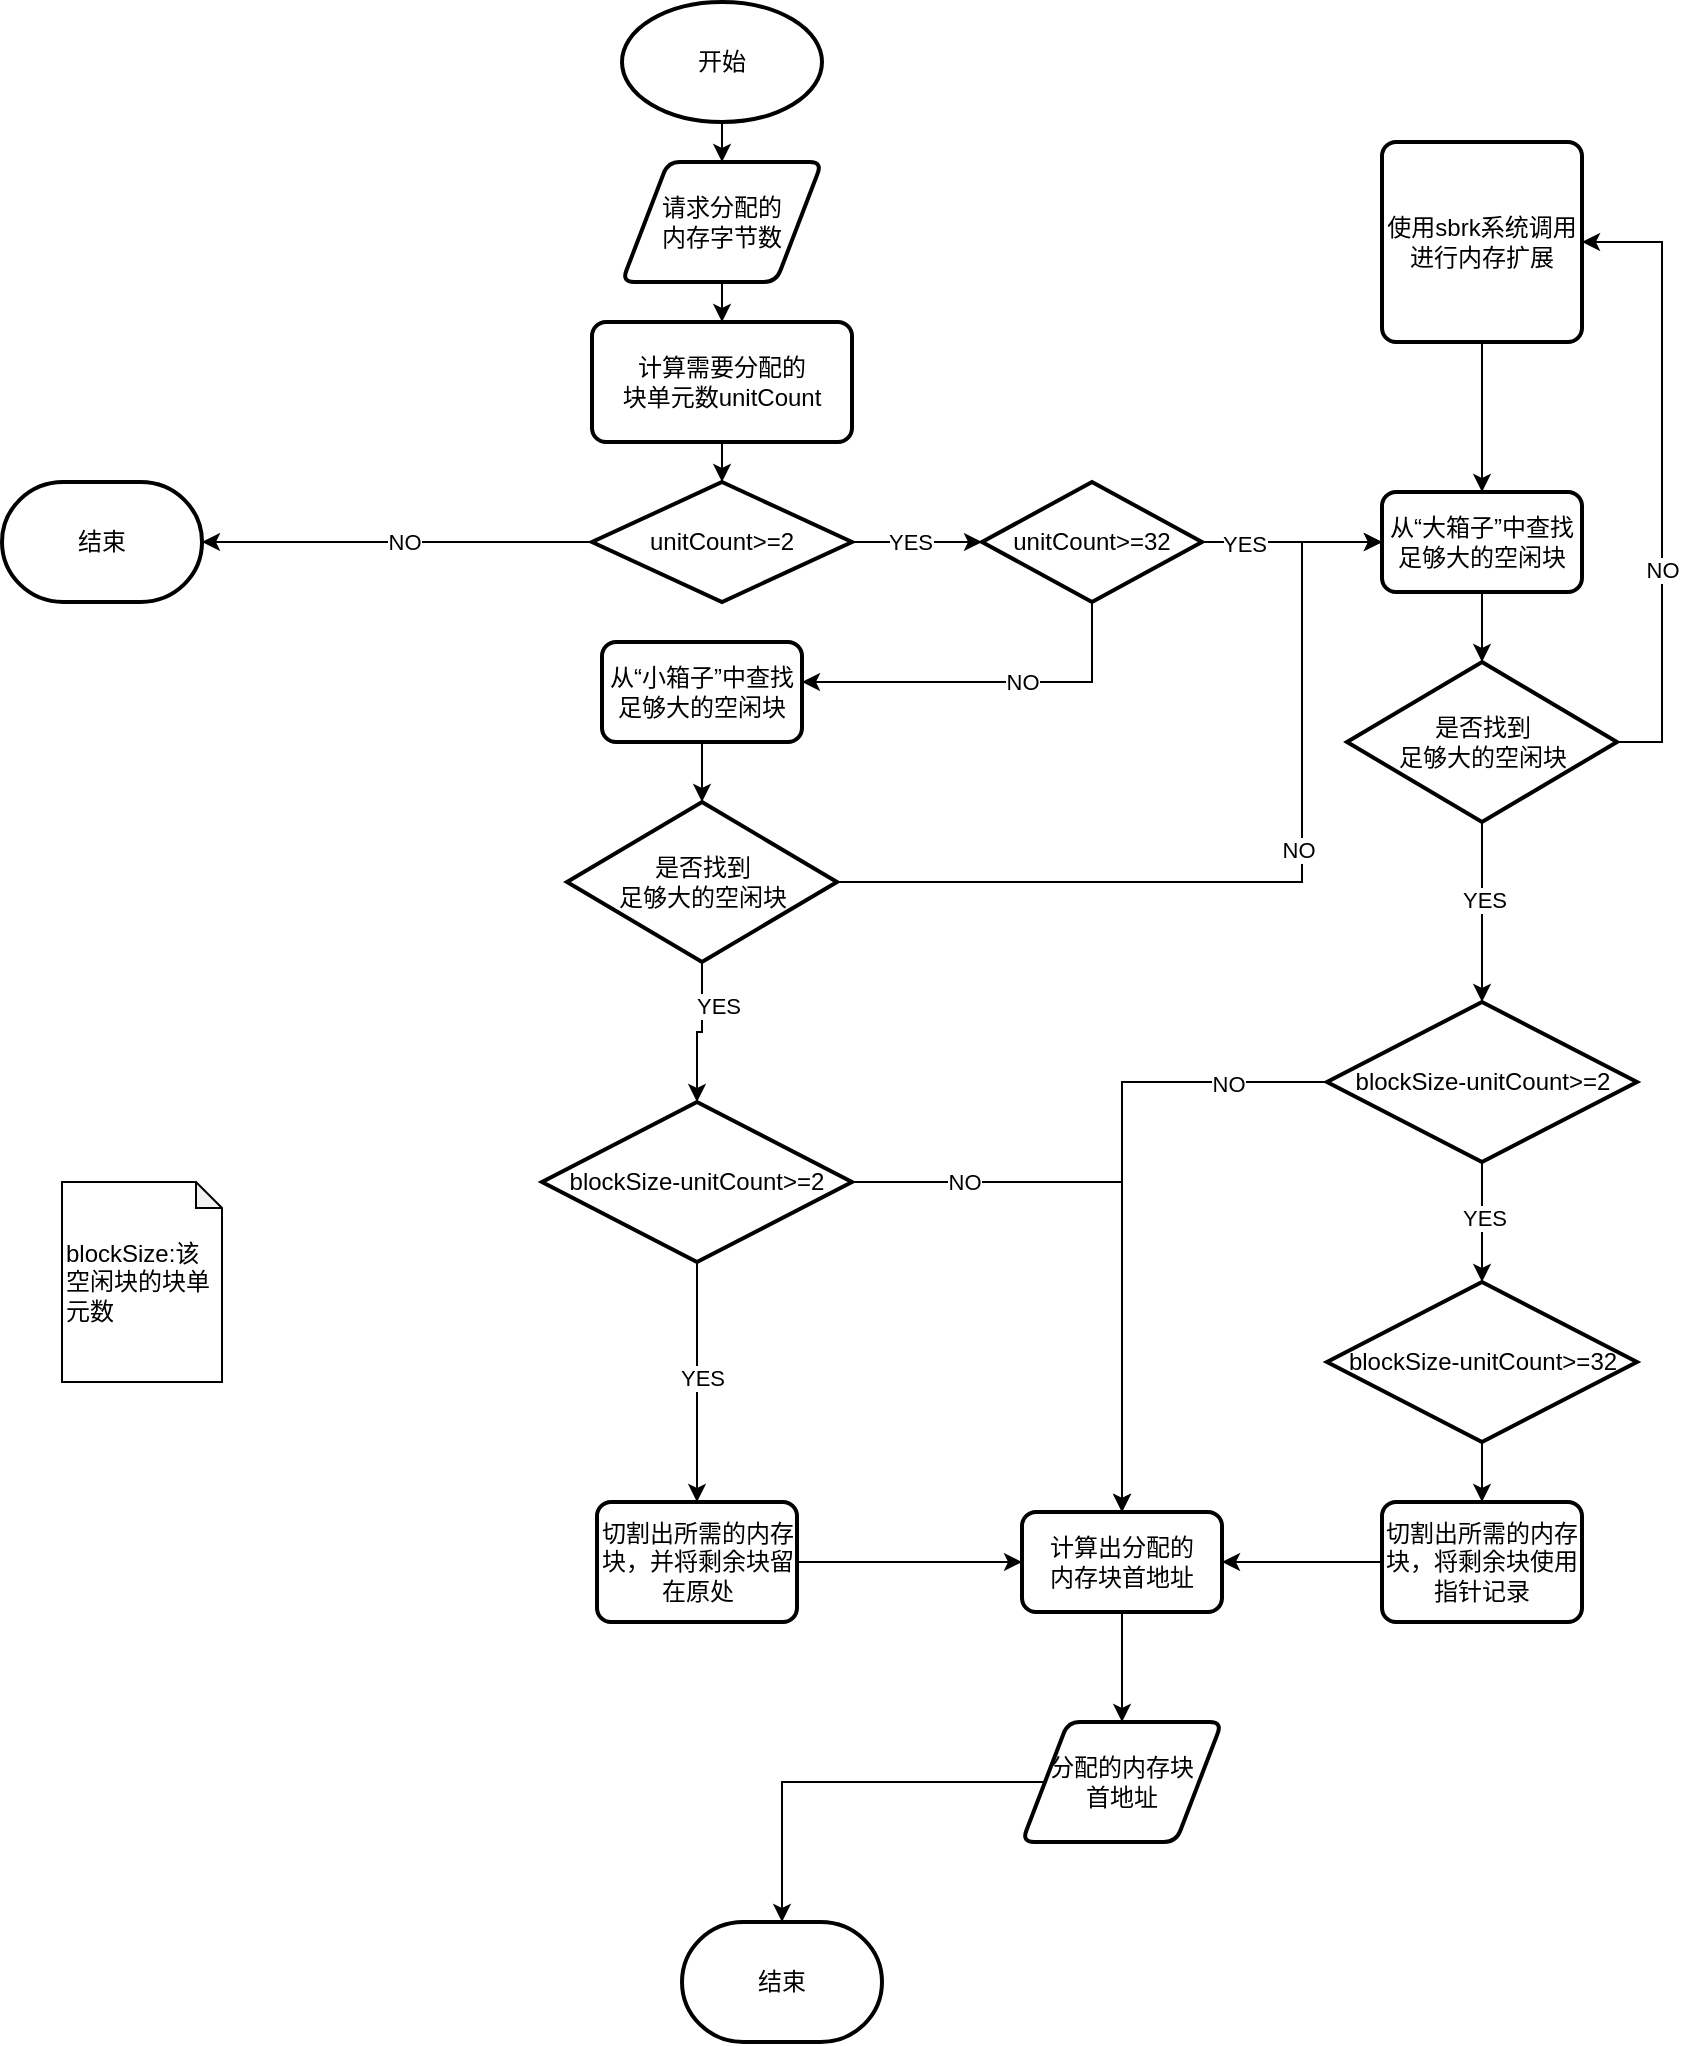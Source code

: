 <mxfile version="24.4.9" type="github">
  <diagram name="第 1 页" id="KBzkmNaprSQ22o6Iw5d_">
    <mxGraphModel dx="2316" dy="813" grid="1" gridSize="10" guides="1" tooltips="1" connect="1" arrows="1" fold="1" page="1" pageScale="1" pageWidth="827" pageHeight="1169" math="0" shadow="0">
      <root>
        <mxCell id="0" />
        <mxCell id="1" parent="0" />
        <mxCell id="SweMw8r8FoqerKrVZxJ0-20" style="edgeStyle=orthogonalEdgeStyle;rounded=0;orthogonalLoop=1;jettySize=auto;html=1;" edge="1" parent="1" source="SweMw8r8FoqerKrVZxJ0-1" target="SweMw8r8FoqerKrVZxJ0-19">
          <mxGeometry relative="1" as="geometry" />
        </mxCell>
        <mxCell id="SweMw8r8FoqerKrVZxJ0-97" value="YES" style="edgeLabel;html=1;align=center;verticalAlign=middle;resizable=0;points=[];" vertex="1" connectable="0" parent="SweMw8r8FoqerKrVZxJ0-20">
          <mxGeometry x="-0.122" relative="1" as="geometry">
            <mxPoint as="offset" />
          </mxGeometry>
        </mxCell>
        <mxCell id="SweMw8r8FoqerKrVZxJ0-98" style="edgeStyle=orthogonalEdgeStyle;rounded=0;orthogonalLoop=1;jettySize=auto;html=1;" edge="1" parent="1" source="SweMw8r8FoqerKrVZxJ0-1" target="SweMw8r8FoqerKrVZxJ0-8">
          <mxGeometry relative="1" as="geometry" />
        </mxCell>
        <mxCell id="SweMw8r8FoqerKrVZxJ0-99" value="NO" style="edgeLabel;html=1;align=center;verticalAlign=middle;resizable=0;points=[];" vertex="1" connectable="0" parent="SweMw8r8FoqerKrVZxJ0-98">
          <mxGeometry x="-0.032" relative="1" as="geometry">
            <mxPoint as="offset" />
          </mxGeometry>
        </mxCell>
        <mxCell id="SweMw8r8FoqerKrVZxJ0-1" value="unitCount&amp;gt;=2" style="strokeWidth=2;html=1;shape=mxgraph.flowchart.decision;whiteSpace=wrap;" vertex="1" parent="1">
          <mxGeometry x="185" y="300" width="130" height="60" as="geometry" />
        </mxCell>
        <mxCell id="SweMw8r8FoqerKrVZxJ0-7" style="edgeStyle=orthogonalEdgeStyle;rounded=0;orthogonalLoop=1;jettySize=auto;html=1;" edge="1" parent="1" source="SweMw8r8FoqerKrVZxJ0-4" target="SweMw8r8FoqerKrVZxJ0-6">
          <mxGeometry relative="1" as="geometry" />
        </mxCell>
        <mxCell id="SweMw8r8FoqerKrVZxJ0-4" value="开始" style="strokeWidth=2;html=1;shape=mxgraph.flowchart.start_1;whiteSpace=wrap;" vertex="1" parent="1">
          <mxGeometry x="200" y="60" width="100" height="60" as="geometry" />
        </mxCell>
        <mxCell id="SweMw8r8FoqerKrVZxJ0-15" style="edgeStyle=orthogonalEdgeStyle;rounded=0;orthogonalLoop=1;jettySize=auto;html=1;" edge="1" parent="1" source="SweMw8r8FoqerKrVZxJ0-5" target="SweMw8r8FoqerKrVZxJ0-1">
          <mxGeometry relative="1" as="geometry" />
        </mxCell>
        <mxCell id="SweMw8r8FoqerKrVZxJ0-5" value="计算需要分配的&lt;div&gt;块单元数unitCount&lt;/div&gt;" style="rounded=1;whiteSpace=wrap;html=1;absoluteArcSize=1;arcSize=14;strokeWidth=2;" vertex="1" parent="1">
          <mxGeometry x="185" y="220" width="130" height="60" as="geometry" />
        </mxCell>
        <mxCell id="SweMw8r8FoqerKrVZxJ0-29" style="edgeStyle=orthogonalEdgeStyle;rounded=0;orthogonalLoop=1;jettySize=auto;html=1;" edge="1" parent="1" source="SweMw8r8FoqerKrVZxJ0-6" target="SweMw8r8FoqerKrVZxJ0-5">
          <mxGeometry relative="1" as="geometry" />
        </mxCell>
        <mxCell id="SweMw8r8FoqerKrVZxJ0-6" value="请求分配的&lt;div&gt;内存字节数&lt;/div&gt;" style="shape=parallelogram;html=1;strokeWidth=2;perimeter=parallelogramPerimeter;whiteSpace=wrap;rounded=1;arcSize=12;size=0.23;" vertex="1" parent="1">
          <mxGeometry x="200" y="140" width="100" height="60" as="geometry" />
        </mxCell>
        <mxCell id="SweMw8r8FoqerKrVZxJ0-8" value="结束" style="strokeWidth=2;html=1;shape=mxgraph.flowchart.terminator;whiteSpace=wrap;" vertex="1" parent="1">
          <mxGeometry x="-110" y="300" width="100" height="60" as="geometry" />
        </mxCell>
        <mxCell id="SweMw8r8FoqerKrVZxJ0-94" style="edgeStyle=orthogonalEdgeStyle;rounded=0;orthogonalLoop=1;jettySize=auto;html=1;" edge="1" parent="1" source="SweMw8r8FoqerKrVZxJ0-14" target="SweMw8r8FoqerKrVZxJ0-93">
          <mxGeometry relative="1" as="geometry" />
        </mxCell>
        <mxCell id="SweMw8r8FoqerKrVZxJ0-14" value="分配的内存块&lt;div&gt;首地址&lt;/div&gt;" style="shape=parallelogram;html=1;strokeWidth=2;perimeter=parallelogramPerimeter;whiteSpace=wrap;rounded=1;arcSize=12;size=0.23;" vertex="1" parent="1">
          <mxGeometry x="400" y="920" width="100" height="60" as="geometry" />
        </mxCell>
        <mxCell id="SweMw8r8FoqerKrVZxJ0-75" style="edgeStyle=orthogonalEdgeStyle;rounded=0;orthogonalLoop=1;jettySize=auto;html=1;" edge="1" parent="1" source="SweMw8r8FoqerKrVZxJ0-19" target="SweMw8r8FoqerKrVZxJ0-21">
          <mxGeometry relative="1" as="geometry" />
        </mxCell>
        <mxCell id="SweMw8r8FoqerKrVZxJ0-96" value="YES" style="edgeLabel;html=1;align=center;verticalAlign=middle;resizable=0;points=[];" vertex="1" connectable="0" parent="SweMw8r8FoqerKrVZxJ0-75">
          <mxGeometry x="-0.557" y="-1" relative="1" as="geometry">
            <mxPoint x="1" as="offset" />
          </mxGeometry>
        </mxCell>
        <mxCell id="SweMw8r8FoqerKrVZxJ0-78" style="edgeStyle=orthogonalEdgeStyle;rounded=0;orthogonalLoop=1;jettySize=auto;html=1;" edge="1" parent="1" source="SweMw8r8FoqerKrVZxJ0-19" target="SweMw8r8FoqerKrVZxJ0-41">
          <mxGeometry relative="1" as="geometry">
            <Array as="points">
              <mxPoint x="435" y="400" />
            </Array>
          </mxGeometry>
        </mxCell>
        <mxCell id="SweMw8r8FoqerKrVZxJ0-79" value="NO" style="edgeLabel;html=1;align=center;verticalAlign=middle;resizable=0;points=[];" vertex="1" connectable="0" parent="SweMw8r8FoqerKrVZxJ0-78">
          <mxGeometry x="-0.199" y="4" relative="1" as="geometry">
            <mxPoint x="-1" y="-4" as="offset" />
          </mxGeometry>
        </mxCell>
        <mxCell id="SweMw8r8FoqerKrVZxJ0-19" value="unitCount&amp;gt;=32" style="strokeWidth=2;html=1;shape=mxgraph.flowchart.decision;whiteSpace=wrap;" vertex="1" parent="1">
          <mxGeometry x="380" y="300" width="110" height="60" as="geometry" />
        </mxCell>
        <mxCell id="SweMw8r8FoqerKrVZxJ0-76" style="edgeStyle=orthogonalEdgeStyle;rounded=0;orthogonalLoop=1;jettySize=auto;html=1;" edge="1" parent="1" source="SweMw8r8FoqerKrVZxJ0-21" target="SweMw8r8FoqerKrVZxJ0-24">
          <mxGeometry relative="1" as="geometry" />
        </mxCell>
        <mxCell id="SweMw8r8FoqerKrVZxJ0-21" value="从“大箱子”中查找足够大的空闲块" style="rounded=1;whiteSpace=wrap;html=1;absoluteArcSize=1;arcSize=14;strokeWidth=2;" vertex="1" parent="1">
          <mxGeometry x="580" y="305" width="100" height="50" as="geometry" />
        </mxCell>
        <mxCell id="SweMw8r8FoqerKrVZxJ0-27" style="edgeStyle=orthogonalEdgeStyle;rounded=0;orthogonalLoop=1;jettySize=auto;html=1;" edge="1" parent="1" source="SweMw8r8FoqerKrVZxJ0-24" target="SweMw8r8FoqerKrVZxJ0-26">
          <mxGeometry relative="1" as="geometry">
            <Array as="points">
              <mxPoint x="720" y="430" />
              <mxPoint x="720" y="180" />
            </Array>
          </mxGeometry>
        </mxCell>
        <mxCell id="SweMw8r8FoqerKrVZxJ0-28" value="NO" style="edgeLabel;html=1;align=center;verticalAlign=middle;resizable=0;points=[];" vertex="1" connectable="0" parent="SweMw8r8FoqerKrVZxJ0-27">
          <mxGeometry x="-0.299" y="1" relative="1" as="geometry">
            <mxPoint x="1" y="1" as="offset" />
          </mxGeometry>
        </mxCell>
        <mxCell id="SweMw8r8FoqerKrVZxJ0-87" style="edgeStyle=orthogonalEdgeStyle;rounded=0;orthogonalLoop=1;jettySize=auto;html=1;" edge="1" parent="1" source="SweMw8r8FoqerKrVZxJ0-24" target="SweMw8r8FoqerKrVZxJ0-32">
          <mxGeometry relative="1" as="geometry" />
        </mxCell>
        <mxCell id="SweMw8r8FoqerKrVZxJ0-88" value="YES" style="edgeLabel;html=1;align=center;verticalAlign=middle;resizable=0;points=[];" vertex="1" connectable="0" parent="SweMw8r8FoqerKrVZxJ0-87">
          <mxGeometry x="-0.148" y="1" relative="1" as="geometry">
            <mxPoint as="offset" />
          </mxGeometry>
        </mxCell>
        <mxCell id="SweMw8r8FoqerKrVZxJ0-24" value="是否找到&lt;div&gt;足够大的空闲块&lt;/div&gt;" style="strokeWidth=2;html=1;shape=mxgraph.flowchart.decision;whiteSpace=wrap;" vertex="1" parent="1">
          <mxGeometry x="562.5" y="390" width="135" height="80" as="geometry" />
        </mxCell>
        <mxCell id="SweMw8r8FoqerKrVZxJ0-77" style="edgeStyle=orthogonalEdgeStyle;rounded=0;orthogonalLoop=1;jettySize=auto;html=1;" edge="1" parent="1" source="SweMw8r8FoqerKrVZxJ0-26" target="SweMw8r8FoqerKrVZxJ0-21">
          <mxGeometry relative="1" as="geometry">
            <Array as="points">
              <mxPoint x="630" y="270" />
            </Array>
          </mxGeometry>
        </mxCell>
        <mxCell id="SweMw8r8FoqerKrVZxJ0-26" value="使用sbrk系统调用进行内存扩展" style="rounded=1;whiteSpace=wrap;html=1;absoluteArcSize=1;arcSize=14;strokeWidth=2;" vertex="1" parent="1">
          <mxGeometry x="580" y="130" width="100" height="100" as="geometry" />
        </mxCell>
        <mxCell id="SweMw8r8FoqerKrVZxJ0-64" style="edgeStyle=orthogonalEdgeStyle;rounded=0;orthogonalLoop=1;jettySize=auto;html=1;" edge="1" parent="1" source="SweMw8r8FoqerKrVZxJ0-32" target="SweMw8r8FoqerKrVZxJ0-63">
          <mxGeometry relative="1" as="geometry" />
        </mxCell>
        <mxCell id="SweMw8r8FoqerKrVZxJ0-65" value="YES" style="edgeLabel;html=1;align=center;verticalAlign=middle;resizable=0;points=[];" vertex="1" connectable="0" parent="SweMw8r8FoqerKrVZxJ0-64">
          <mxGeometry x="-0.08" y="1" relative="1" as="geometry">
            <mxPoint as="offset" />
          </mxGeometry>
        </mxCell>
        <mxCell id="SweMw8r8FoqerKrVZxJ0-89" style="edgeStyle=orthogonalEdgeStyle;rounded=0;orthogonalLoop=1;jettySize=auto;html=1;" edge="1" parent="1" source="SweMw8r8FoqerKrVZxJ0-32" target="SweMw8r8FoqerKrVZxJ0-55">
          <mxGeometry relative="1" as="geometry" />
        </mxCell>
        <mxCell id="SweMw8r8FoqerKrVZxJ0-90" value="NO" style="edgeLabel;html=1;align=center;verticalAlign=middle;resizable=0;points=[];" vertex="1" connectable="0" parent="SweMw8r8FoqerKrVZxJ0-89">
          <mxGeometry x="-0.691" y="1" relative="1" as="geometry">
            <mxPoint x="-1" as="offset" />
          </mxGeometry>
        </mxCell>
        <mxCell id="SweMw8r8FoqerKrVZxJ0-32" value="blockSize-unitCount&amp;gt;=2" style="strokeWidth=2;html=1;shape=mxgraph.flowchart.decision;whiteSpace=wrap;" vertex="1" parent="1">
          <mxGeometry x="552.5" y="560" width="155" height="80" as="geometry" />
        </mxCell>
        <mxCell id="SweMw8r8FoqerKrVZxJ0-34" value="blockSize:该空闲块的块单元数" style="shape=note;whiteSpace=wrap;html=1;backgroundOutline=1;darkOpacity=0.05;size=13;align=left;" vertex="1" parent="1">
          <mxGeometry x="-80" y="650" width="80" height="100" as="geometry" />
        </mxCell>
        <mxCell id="SweMw8r8FoqerKrVZxJ0-57" style="edgeStyle=orthogonalEdgeStyle;rounded=0;orthogonalLoop=1;jettySize=auto;html=1;" edge="1" parent="1" source="SweMw8r8FoqerKrVZxJ0-39" target="SweMw8r8FoqerKrVZxJ0-55">
          <mxGeometry relative="1" as="geometry" />
        </mxCell>
        <mxCell id="SweMw8r8FoqerKrVZxJ0-39" value="切割出所需的内存块，并将剩余块留在原处" style="rounded=1;whiteSpace=wrap;html=1;absoluteArcSize=1;arcSize=14;strokeWidth=2;" vertex="1" parent="1">
          <mxGeometry x="187.5" y="810" width="100" height="60" as="geometry" />
        </mxCell>
        <mxCell id="SweMw8r8FoqerKrVZxJ0-82" style="edgeStyle=orthogonalEdgeStyle;rounded=0;orthogonalLoop=1;jettySize=auto;html=1;" edge="1" parent="1" source="SweMw8r8FoqerKrVZxJ0-43" target="SweMw8r8FoqerKrVZxJ0-51">
          <mxGeometry relative="1" as="geometry" />
        </mxCell>
        <mxCell id="SweMw8r8FoqerKrVZxJ0-84" value="YES" style="edgeLabel;html=1;align=center;verticalAlign=middle;resizable=0;points=[];" vertex="1" connectable="0" parent="SweMw8r8FoqerKrVZxJ0-82">
          <mxGeometry x="-0.299" y="4" relative="1" as="geometry">
            <mxPoint x="4" y="-4" as="offset" />
          </mxGeometry>
        </mxCell>
        <mxCell id="SweMw8r8FoqerKrVZxJ0-85" style="edgeStyle=orthogonalEdgeStyle;rounded=0;orthogonalLoop=1;jettySize=auto;html=1;" edge="1" parent="1" source="SweMw8r8FoqerKrVZxJ0-43" target="SweMw8r8FoqerKrVZxJ0-21">
          <mxGeometry relative="1" as="geometry">
            <mxPoint x="330" y="600" as="sourcePoint" />
            <Array as="points">
              <mxPoint x="540" y="500" />
              <mxPoint x="540" y="330" />
            </Array>
          </mxGeometry>
        </mxCell>
        <mxCell id="SweMw8r8FoqerKrVZxJ0-86" value="NO" style="edgeLabel;html=1;align=center;verticalAlign=middle;resizable=0;points=[];" vertex="1" connectable="0" parent="SweMw8r8FoqerKrVZxJ0-85">
          <mxGeometry x="0.122" y="2" relative="1" as="geometry">
            <mxPoint y="-1" as="offset" />
          </mxGeometry>
        </mxCell>
        <mxCell id="SweMw8r8FoqerKrVZxJ0-43" value="是否找到&lt;div&gt;足够大的空闲块&lt;/div&gt;" style="strokeWidth=2;html=1;shape=mxgraph.flowchart.decision;whiteSpace=wrap;" vertex="1" parent="1">
          <mxGeometry x="172.5" y="460" width="135" height="80" as="geometry" />
        </mxCell>
        <mxCell id="SweMw8r8FoqerKrVZxJ0-52" style="edgeStyle=orthogonalEdgeStyle;rounded=0;orthogonalLoop=1;jettySize=auto;html=1;" edge="1" parent="1" source="SweMw8r8FoqerKrVZxJ0-51" target="SweMw8r8FoqerKrVZxJ0-39">
          <mxGeometry relative="1" as="geometry" />
        </mxCell>
        <mxCell id="SweMw8r8FoqerKrVZxJ0-53" value="YES" style="edgeLabel;html=1;align=center;verticalAlign=middle;resizable=0;points=[];" vertex="1" connectable="0" parent="SweMw8r8FoqerKrVZxJ0-52">
          <mxGeometry x="-0.04" y="2" relative="1" as="geometry">
            <mxPoint as="offset" />
          </mxGeometry>
        </mxCell>
        <mxCell id="SweMw8r8FoqerKrVZxJ0-58" style="edgeStyle=orthogonalEdgeStyle;rounded=0;orthogonalLoop=1;jettySize=auto;html=1;" edge="1" parent="1" source="SweMw8r8FoqerKrVZxJ0-51" target="SweMw8r8FoqerKrVZxJ0-55">
          <mxGeometry relative="1" as="geometry" />
        </mxCell>
        <mxCell id="SweMw8r8FoqerKrVZxJ0-59" value="NO" style="edgeLabel;html=1;align=center;verticalAlign=middle;resizable=0;points=[];" vertex="1" connectable="0" parent="SweMw8r8FoqerKrVZxJ0-58">
          <mxGeometry x="-0.322" y="1" relative="1" as="geometry">
            <mxPoint x="-46" y="1" as="offset" />
          </mxGeometry>
        </mxCell>
        <mxCell id="SweMw8r8FoqerKrVZxJ0-51" value="blockSize-unitCount&amp;gt;=2" style="strokeWidth=2;html=1;shape=mxgraph.flowchart.decision;whiteSpace=wrap;" vertex="1" parent="1">
          <mxGeometry x="160" y="610" width="155" height="80" as="geometry" />
        </mxCell>
        <mxCell id="SweMw8r8FoqerKrVZxJ0-56" style="edgeStyle=orthogonalEdgeStyle;rounded=0;orthogonalLoop=1;jettySize=auto;html=1;" edge="1" parent="1" source="SweMw8r8FoqerKrVZxJ0-55" target="SweMw8r8FoqerKrVZxJ0-14">
          <mxGeometry relative="1" as="geometry" />
        </mxCell>
        <mxCell id="SweMw8r8FoqerKrVZxJ0-55" value="计算出分配的&lt;div&gt;&lt;span style=&quot;background-color: initial;&quot;&gt;内存块&lt;/span&gt;&lt;span style=&quot;background-color: initial;&quot;&gt;首地址&lt;/span&gt;&lt;/div&gt;" style="rounded=1;whiteSpace=wrap;html=1;absoluteArcSize=1;arcSize=14;strokeWidth=2;" vertex="1" parent="1">
          <mxGeometry x="400" y="815" width="100" height="50" as="geometry" />
        </mxCell>
        <mxCell id="SweMw8r8FoqerKrVZxJ0-91" style="edgeStyle=orthogonalEdgeStyle;rounded=0;orthogonalLoop=1;jettySize=auto;html=1;" edge="1" parent="1" source="SweMw8r8FoqerKrVZxJ0-63" target="SweMw8r8FoqerKrVZxJ0-68">
          <mxGeometry relative="1" as="geometry" />
        </mxCell>
        <mxCell id="SweMw8r8FoqerKrVZxJ0-63" value="blockSize-unitCount&amp;gt;=32" style="strokeWidth=2;html=1;shape=mxgraph.flowchart.decision;whiteSpace=wrap;" vertex="1" parent="1">
          <mxGeometry x="552.5" y="700" width="155" height="80" as="geometry" />
        </mxCell>
        <mxCell id="SweMw8r8FoqerKrVZxJ0-92" style="edgeStyle=orthogonalEdgeStyle;rounded=0;orthogonalLoop=1;jettySize=auto;html=1;" edge="1" parent="1" source="SweMw8r8FoqerKrVZxJ0-68" target="SweMw8r8FoqerKrVZxJ0-55">
          <mxGeometry relative="1" as="geometry" />
        </mxCell>
        <mxCell id="SweMw8r8FoqerKrVZxJ0-68" value="切割出所需的内存块，将剩余块使用指针记录" style="rounded=1;whiteSpace=wrap;html=1;absoluteArcSize=1;arcSize=14;strokeWidth=2;" vertex="1" parent="1">
          <mxGeometry x="580" y="810" width="100" height="60" as="geometry" />
        </mxCell>
        <mxCell id="SweMw8r8FoqerKrVZxJ0-95" style="edgeStyle=orthogonalEdgeStyle;rounded=0;orthogonalLoop=1;jettySize=auto;html=1;" edge="1" parent="1" source="SweMw8r8FoqerKrVZxJ0-41" target="SweMw8r8FoqerKrVZxJ0-43">
          <mxGeometry relative="1" as="geometry" />
        </mxCell>
        <mxCell id="SweMw8r8FoqerKrVZxJ0-41" value="从“小箱子”中查找足够大的空闲块" style="rounded=1;whiteSpace=wrap;html=1;absoluteArcSize=1;arcSize=14;strokeWidth=2;" vertex="1" parent="1">
          <mxGeometry x="190" y="380" width="100" height="50" as="geometry" />
        </mxCell>
        <mxCell id="SweMw8r8FoqerKrVZxJ0-93" value="结束" style="strokeWidth=2;html=1;shape=mxgraph.flowchart.terminator;whiteSpace=wrap;" vertex="1" parent="1">
          <mxGeometry x="230" y="1020" width="100" height="60" as="geometry" />
        </mxCell>
      </root>
    </mxGraphModel>
  </diagram>
</mxfile>
